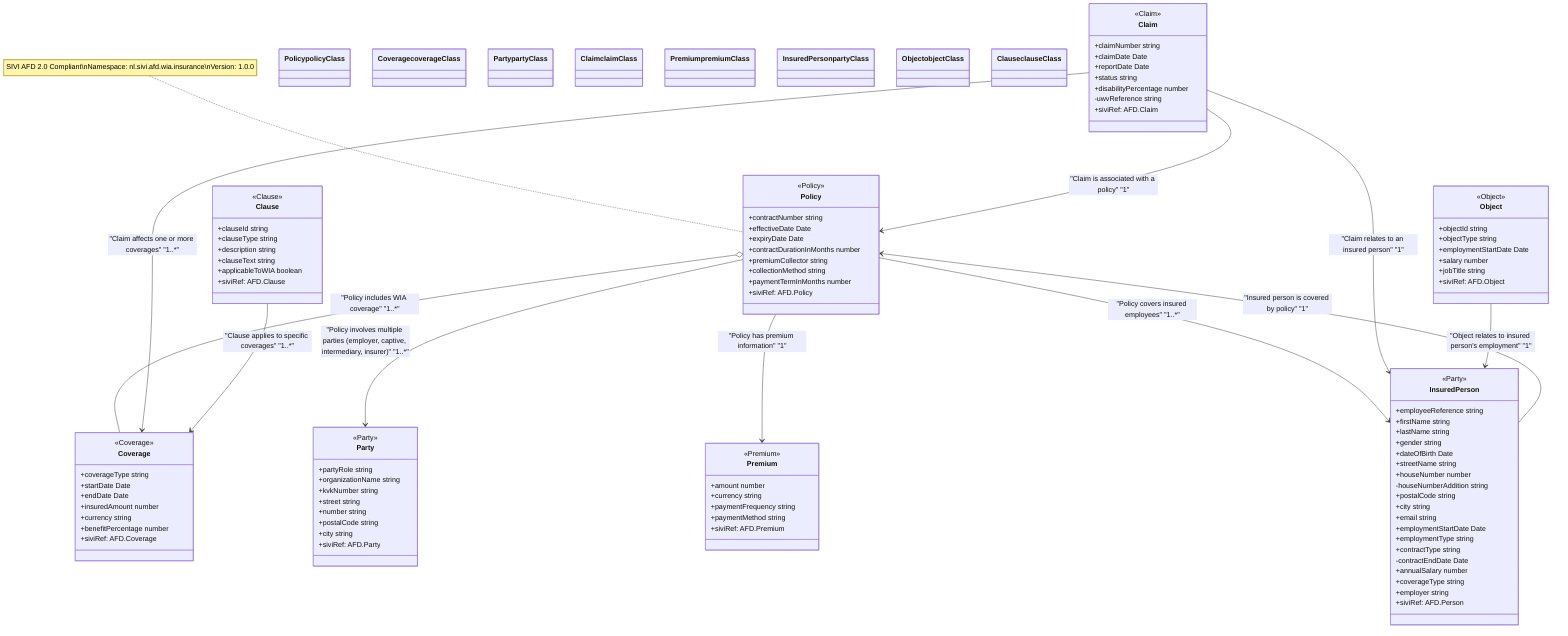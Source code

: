 classDiagram

    %% Domain Model: WIA Insurance Model with Captive Structure
    %% Version: 1.0.0
    %% Generated: 2025-06-24T20:32:57.678Z
    %% Based on SIVI AFD 2.0

    class Policy {
        +contractNumber string
        +effectiveDate Date
        +expiryDate Date
        +contractDurationInMonths number
        +premiumCollector string
        +collectionMethod string
        +paymentTermInMonths number
        <<Policy>>
        +siviRef: AFD.Policy
    }

    class Coverage {
        +coverageType string
        +startDate Date
        +endDate Date
        +insuredAmount number
        +currency string
        +benefitPercentage number
        <<Coverage>>
        +siviRef: AFD.Coverage
    }

    class Party {
        +partyRole string
        +organizationName string
        +kvkNumber string
        +street string
        +number string
        +postalCode string
        +city string
        <<Party>>
        +siviRef: AFD.Party
    }

    class Claim {
        +claimNumber string
        +claimDate Date
        +reportDate Date
        +status string
        +disabilityPercentage number
        -uwvReference string
        <<Claim>>
        +siviRef: AFD.Claim
    }

    class Premium {
        +amount number
        +currency string
        +paymentFrequency string
        +paymentMethod string
        <<Premium>>
        +siviRef: AFD.Premium
    }

    class InsuredPerson {
        +employeeReference string
        +firstName string
        +lastName string
        +gender string
        +dateOfBirth Date
        +streetName string
        +houseNumber number
        -houseNumberAddition string
        +postalCode string
        +city string
        +email string
        +employmentStartDate Date
        +employmentType string
        +contractType string
        -contractEndDate Date
        +annualSalary number
        +coverageType string
        +employer string
        <<Party>>
        +siviRef: AFD.Person
    }

    class Object {
        +objectId string
        +objectType string
        +employmentStartDate Date
        +salary number
        +jobTitle string
        <<Object>>
        +siviRef: AFD.Object
    }

    class Clause {
        +clauseId string
        +clauseType string
        +description string
        +clauseText string
        +applicableToWIA boolean
        <<Clause>>
        +siviRef: AFD.Clause
    }

    Policy o-- Coverage : "Policy includes WIA coverage" "1..*"
    Policy --> Party : "Policy involves multiple parties (employer, captive, intermediary, insurer)" "1..*"
    Policy --> Premium : "Policy has premium information" "1"
    Policy --> InsuredPerson : "Policy covers insured employees" "1..*"
    Claim --> Policy : "Claim is associated with a policy" "1"
    Claim --> InsuredPerson : "Claim relates to an insured person" "1"
    Claim --> Coverage : "Claim affects one or more coverages" "1..*"
    InsuredPerson --> Policy : "Insured person is covered by policy" "1"
    Object --> InsuredPerson : "Object relates to insured person's employment" "1"
    Clause --> Coverage : "Clause applies to specific coverages" "1..*"

    %% Enhanced SIVI AFD 2.0 Styling
    classDef policyClass fill:#e1f5fe,stroke:#01579b,stroke-width:3px,color:#000000
    classDef coverageClass fill:#f3e5f5,stroke:#4a148c,stroke-width:3px,color:#000000
    classDef partyClass fill:#e8f5e8,stroke:#1b5e20,stroke-width:3px,color:#000000
    classDef claimClass fill:#fff3e0,stroke:#e65100,stroke-width:3px,color:#000000
    classDef premiumClass fill:#fff8e1,stroke:#f57c00,stroke-width:3px,color:#000000
    classDef objectClass fill:#f1f8e9,stroke:#33691e,stroke-width:3px,color:#000000
    classDef clauseClass fill:#fce4ec,stroke:#ad1457,stroke-width:3px,color:#000000

    class Policy policyClass
    class Coverage coverageClass
    class Party partyClass
    class Claim claimClass
    class Premium premiumClass
    class InsuredPerson partyClass
    class Object objectClass
    class Clause clauseClass

    %% SIVI AFD 2.0 Compliance Notes
    note for Policy "SIVI AFD 2.0 Compliant\nNamespace: nl.sivi.afd.wia.insurance\nVersion: 1.0.0"